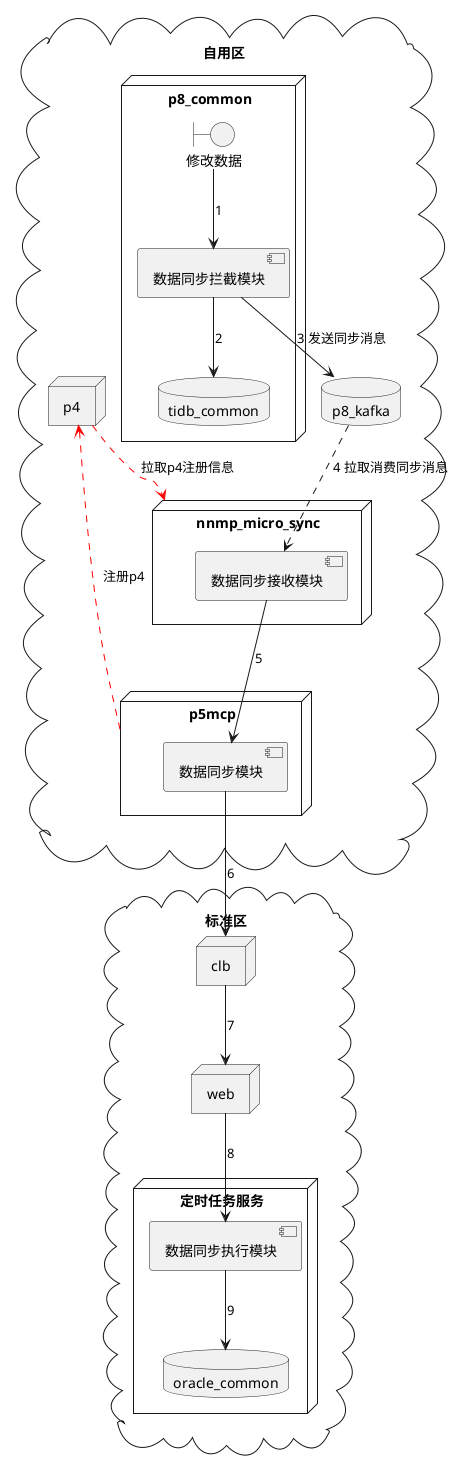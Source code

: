 @startuml
'https://plantuml.com/component-diagram

cloud 标准区{

 node 定时任务服务{
    component 数据同步执行模块
    database "oracle_common"
 }

   node clb
   node web
}

cloud 自用区{
  node p5mcp{
    component 数据同步模块
  }

  node nnmp_micro_sync{
    component 数据同步接收模块

  }
   node p8_common{
      boundary 修改数据
      component 数据同步拦截模块
      database "tidb_common"
    }
  database p8_kafka

  node p4
}


[修改数据] --> [数据同步拦截模块]:1
[数据同步拦截模块] --> [tidb_common]:2
[数据同步拦截模块] --> [p8_kafka]:3 发送同步消息
[p8_kafka] ..> [数据同步接收模块]: 4 拉取消费同步消息
[数据同步接收模块] --> [数据同步模块]:5

[p5mcp] .L[#red].> [p4]:注册p4
[p4] .[#red].> [nnmp_micro_sync]:拉取p4注册信息


[数据同步模块] --> [clb]:6
[clb] --> [web]:7
[web] --> [数据同步执行模块]:8
[数据同步执行模块] --> [oracle_common]:9
@enduml